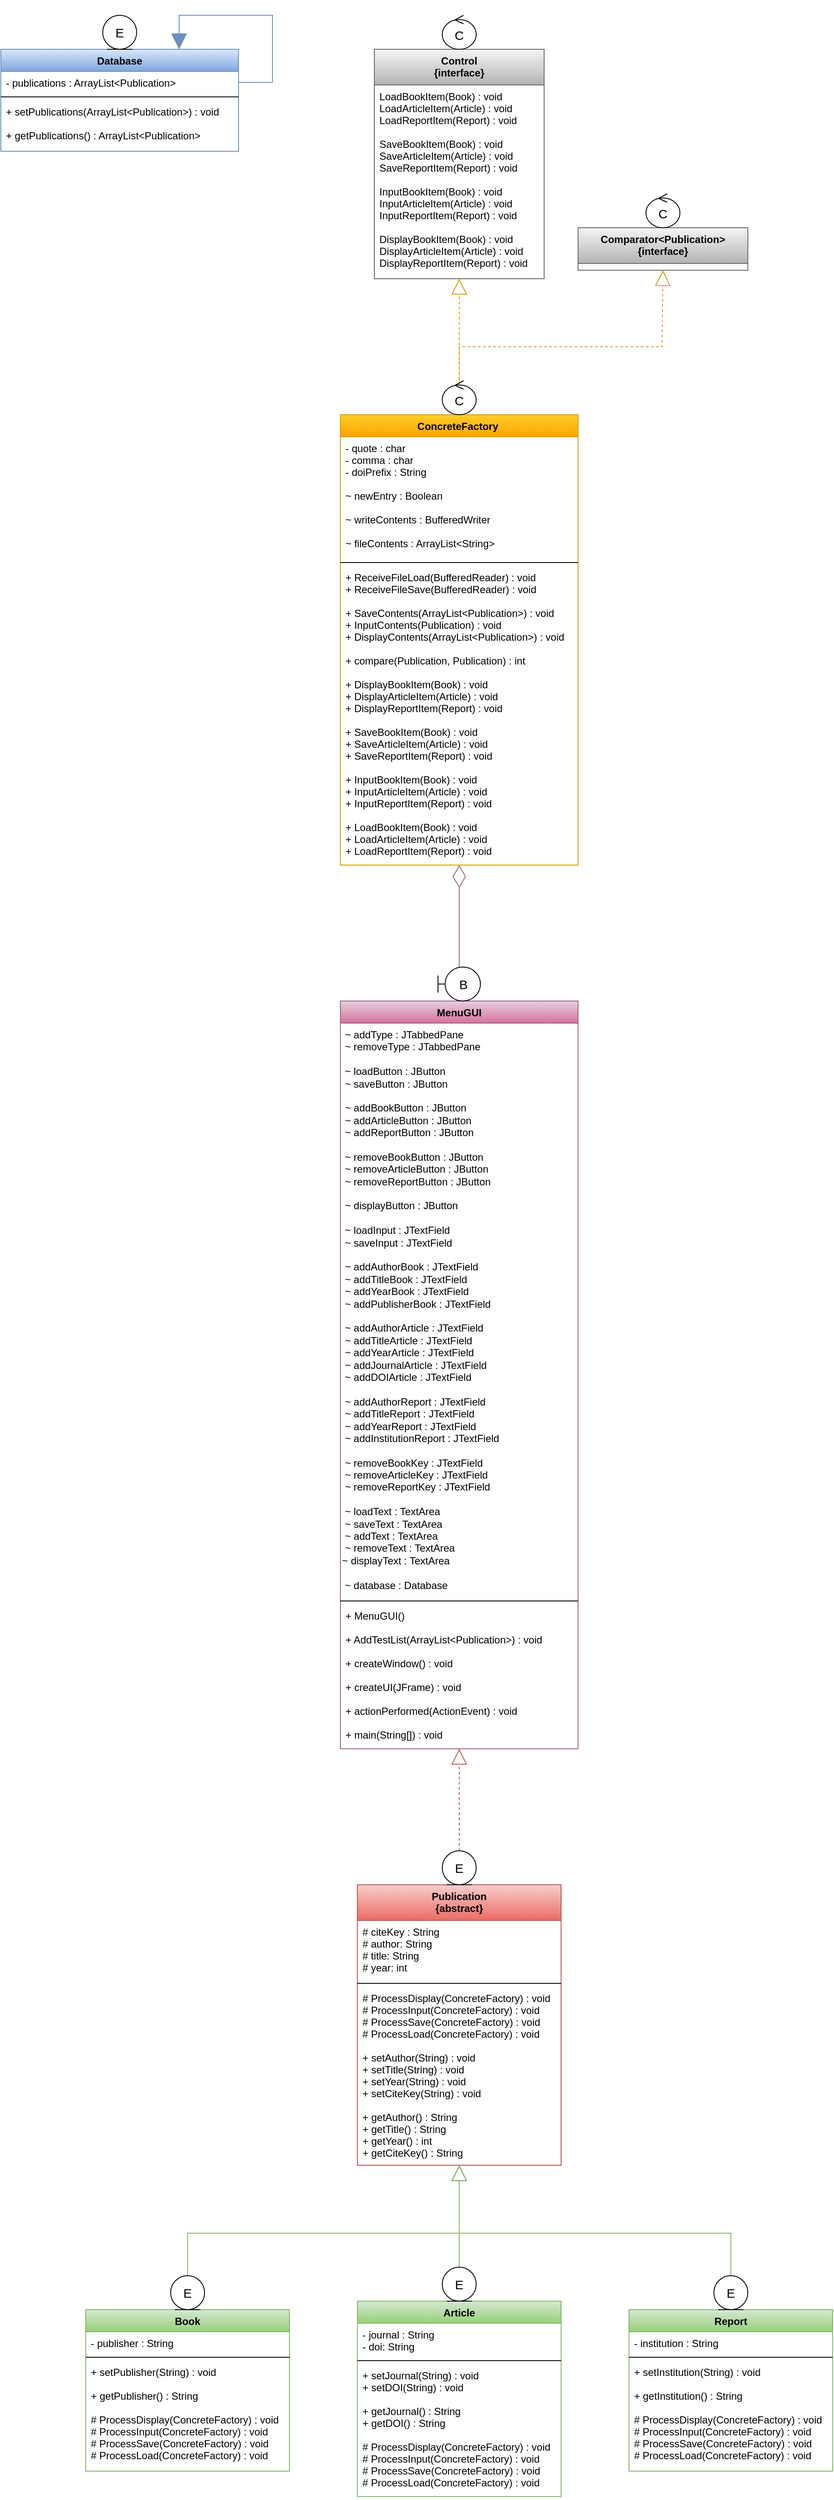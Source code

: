 <mxfile version="17.2.6" type="device" pages="2"><diagram id="HRM_Q7Zwziwo48q-BK_z" name="Page-1"><mxGraphModel dx="2523" dy="3134" grid="1" gridSize="10" guides="1" tooltips="1" connect="1" arrows="1" fold="1" page="1" pageScale="1" pageWidth="850" pageHeight="1100" math="0" shadow="0"><root><mxCell id="0"/><mxCell id="1" parent="0"/><mxCell id="4mTddxTnOBN_hwvGH6Mt-1" value="Book" style="swimlane;fontStyle=1;align=center;verticalAlign=top;childLayout=stackLayout;horizontal=1;startSize=26;horizontalStack=0;resizeParent=1;resizeParentMax=0;resizeLast=0;collapsible=1;marginBottom=0;fillColor=#d5e8d4;gradientColor=#97d077;strokeColor=#82b366;" parent="1" vertex="1"><mxGeometry x="-200" y="1160" width="240" height="190" as="geometry"/></mxCell><mxCell id="4mTddxTnOBN_hwvGH6Mt-2" value="- publisher : String" style="text;strokeColor=none;fillColor=none;align=left;verticalAlign=top;spacingLeft=4;spacingRight=4;overflow=hidden;rotatable=0;points=[[0,0.5],[1,0.5]];portConstraint=eastwest;" parent="4mTddxTnOBN_hwvGH6Mt-1" vertex="1"><mxGeometry y="26" width="240" height="26" as="geometry"/></mxCell><mxCell id="4mTddxTnOBN_hwvGH6Mt-3" value="" style="line;strokeWidth=1;fillColor=none;align=left;verticalAlign=middle;spacingTop=-1;spacingLeft=3;spacingRight=3;rotatable=0;labelPosition=right;points=[];portConstraint=eastwest;" parent="4mTddxTnOBN_hwvGH6Mt-1" vertex="1"><mxGeometry y="52" width="240" height="8" as="geometry"/></mxCell><mxCell id="4mTddxTnOBN_hwvGH6Mt-4" value="+ setPublisher(String) : void&#10;&#10;+ getPublisher() : String&#10;&#10;# ProcessDisplay(ConcreteFactory) : void&#10;# ProcessInput(ConcreteFactory) : void&#10;# ProcessSave(ConcreteFactory) : void&#10;# ProcessLoad(ConcreteFactory) : void" style="text;strokeColor=none;fillColor=none;align=left;verticalAlign=top;spacingLeft=4;spacingRight=4;overflow=hidden;rotatable=0;points=[[0,0.5],[1,0.5]];portConstraint=eastwest;" parent="4mTddxTnOBN_hwvGH6Mt-1" vertex="1"><mxGeometry y="60" width="240" height="130" as="geometry"/></mxCell><mxCell id="4mTddxTnOBN_hwvGH6Mt-5" value="Article" style="swimlane;fontStyle=1;align=center;verticalAlign=top;childLayout=stackLayout;horizontal=1;startSize=26;horizontalStack=0;resizeParent=1;resizeParentMax=0;resizeLast=0;collapsible=1;marginBottom=0;fillColor=#d5e8d4;gradientColor=#97d077;strokeColor=#82b366;" parent="1" vertex="1"><mxGeometry x="120" y="1150" width="240" height="230" as="geometry"/></mxCell><mxCell id="4mTddxTnOBN_hwvGH6Mt-6" value="- journal : String&#10;- doi: String" style="text;strokeColor=none;fillColor=none;align=left;verticalAlign=top;spacingLeft=4;spacingRight=4;overflow=hidden;rotatable=0;points=[[0,0.5],[1,0.5]];portConstraint=eastwest;" parent="4mTddxTnOBN_hwvGH6Mt-5" vertex="1"><mxGeometry y="26" width="240" height="40" as="geometry"/></mxCell><mxCell id="4mTddxTnOBN_hwvGH6Mt-7" value="" style="line;strokeWidth=1;fillColor=none;align=left;verticalAlign=middle;spacingTop=-1;spacingLeft=3;spacingRight=3;rotatable=0;labelPosition=right;points=[];portConstraint=eastwest;" parent="4mTddxTnOBN_hwvGH6Mt-5" vertex="1"><mxGeometry y="66" width="240" height="8" as="geometry"/></mxCell><mxCell id="4mTddxTnOBN_hwvGH6Mt-8" value="+ setJournal(String) : void&#10;+ setDOI(String) : void&#10;&#10;+ getJournal() : String&#10;+ getDOI() : String&#10;&#10;# ProcessDisplay(ConcreteFactory) : void&#10;# ProcessInput(ConcreteFactory) : void&#10;# ProcessSave(ConcreteFactory) : void&#10;# ProcessLoad(ConcreteFactory) : void" style="text;strokeColor=none;fillColor=none;align=left;verticalAlign=top;spacingLeft=4;spacingRight=4;overflow=hidden;rotatable=0;points=[[0,0.5],[1,0.5]];portConstraint=eastwest;" parent="4mTddxTnOBN_hwvGH6Mt-5" vertex="1"><mxGeometry y="74" width="240" height="156" as="geometry"/></mxCell><mxCell id="4mTddxTnOBN_hwvGH6Mt-9" value="Report" style="swimlane;fontStyle=1;align=center;verticalAlign=top;childLayout=stackLayout;horizontal=1;startSize=26;horizontalStack=0;resizeParent=1;resizeParentMax=0;resizeLast=0;collapsible=1;marginBottom=0;fillColor=#d5e8d4;gradientColor=#97d077;strokeColor=#82b366;" parent="1" vertex="1"><mxGeometry x="440" y="1160" width="240" height="190" as="geometry"/></mxCell><mxCell id="4mTddxTnOBN_hwvGH6Mt-10" value="- institution : String" style="text;strokeColor=none;fillColor=none;align=left;verticalAlign=top;spacingLeft=4;spacingRight=4;overflow=hidden;rotatable=0;points=[[0,0.5],[1,0.5]];portConstraint=eastwest;" parent="4mTddxTnOBN_hwvGH6Mt-9" vertex="1"><mxGeometry y="26" width="240" height="26" as="geometry"/></mxCell><mxCell id="4mTddxTnOBN_hwvGH6Mt-11" value="" style="line;strokeWidth=1;fillColor=none;align=left;verticalAlign=middle;spacingTop=-1;spacingLeft=3;spacingRight=3;rotatable=0;labelPosition=right;points=[];portConstraint=eastwest;" parent="4mTddxTnOBN_hwvGH6Mt-9" vertex="1"><mxGeometry y="52" width="240" height="8" as="geometry"/></mxCell><mxCell id="4mTddxTnOBN_hwvGH6Mt-12" value="+ setInstitution(String) : void&#10;&#10;+ getInstitution() : String&#10;&#10;# ProcessDisplay(ConcreteFactory) : void&#10;# ProcessInput(ConcreteFactory) : void&#10;# ProcessSave(ConcreteFactory) : void&#10;# ProcessLoad(ConcreteFactory) : void" style="text;strokeColor=none;fillColor=none;align=left;verticalAlign=top;spacingLeft=4;spacingRight=4;overflow=hidden;rotatable=0;points=[[0,0.5],[1,0.5]];portConstraint=eastwest;" parent="4mTddxTnOBN_hwvGH6Mt-9" vertex="1"><mxGeometry y="60" width="240" height="130" as="geometry"/></mxCell><mxCell id="3jndT66_7uBCzJX8wUBh-1" value="Publication&#10;{abstract}" style="swimlane;fontStyle=1;align=center;verticalAlign=top;childLayout=stackLayout;horizontal=1;startSize=42;horizontalStack=0;resizeParent=1;resizeParentMax=0;resizeLast=0;collapsible=1;marginBottom=0;fillColor=#f8cecc;gradientColor=#ea6b66;strokeColor=#b85450;" parent="1" vertex="1"><mxGeometry x="120" y="660" width="240" height="330" as="geometry"><mxRectangle x="440" y="480" width="100" height="30" as="alternateBounds"/></mxGeometry></mxCell><mxCell id="3jndT66_7uBCzJX8wUBh-2" value="# citeKey : String&#10;# author: String&#10;# title: String&#10;# year: int" style="text;strokeColor=none;fillColor=none;align=left;verticalAlign=top;spacingLeft=4;spacingRight=4;overflow=hidden;rotatable=0;points=[[0,0.5],[1,0.5]];portConstraint=eastwest;" parent="3jndT66_7uBCzJX8wUBh-1" vertex="1"><mxGeometry y="42" width="240" height="70" as="geometry"/></mxCell><mxCell id="3jndT66_7uBCzJX8wUBh-3" value="" style="line;strokeWidth=1;fillColor=none;align=left;verticalAlign=middle;spacingTop=-1;spacingLeft=3;spacingRight=3;rotatable=0;labelPosition=right;points=[];portConstraint=eastwest;" parent="3jndT66_7uBCzJX8wUBh-1" vertex="1"><mxGeometry y="112" width="240" height="8" as="geometry"/></mxCell><mxCell id="3jndT66_7uBCzJX8wUBh-4" value="# ProcessDisplay(ConcreteFactory) : void&#10;# ProcessInput(ConcreteFactory) : void&#10;# ProcessSave(ConcreteFactory) : void&#10;# ProcessLoad(ConcreteFactory) : void&#10;&#10;+ setAuthor(String) : void&#10;+ setTitle(String) : void&#10;+ setYear(String) : void&#10;+ setCiteKey(String) : void&#10;&#10;+ getAuthor() : String&#10;+ getTitle() : String&#10;+ getYear() : int&#10;+ getCiteKey() : String" style="text;strokeColor=none;fillColor=none;align=left;verticalAlign=top;spacingLeft=4;spacingRight=4;overflow=hidden;rotatable=0;points=[[0,0.5],[1,0.5]];portConstraint=eastwest;" parent="3jndT66_7uBCzJX8wUBh-1" vertex="1"><mxGeometry y="120" width="240" height="210" as="geometry"/></mxCell><mxCell id="3jndT66_7uBCzJX8wUBh-50" value="" style="endArrow=block;endSize=16;endFill=0;html=1;rounded=0;fillColor=#d5e8d4;gradientColor=#97d077;strokeColor=#82b366;exitX=0.5;exitY=0;exitDx=0;exitDy=0;" parent="1" source="ReuaiPUhWY4Z-EOOc4fv-7" target="3jndT66_7uBCzJX8wUBh-4" edge="1"><mxGeometry y="-90" width="160" relative="1" as="geometry"><mxPoint x="-80" y="1100" as="sourcePoint"/><mxPoint x="70" y="890" as="targetPoint"/><Array as="points"><mxPoint x="-80" y="1070"/><mxPoint x="240" y="1070"/></Array><mxPoint as="offset"/></mxGeometry></mxCell><mxCell id="3jndT66_7uBCzJX8wUBh-52" value="" style="endArrow=block;endSize=16;endFill=0;html=1;rounded=0;fillColor=#d5e8d4;gradientColor=#97d077;strokeColor=#82b366;" parent="1" edge="1"><mxGeometry y="-90" width="160" relative="1" as="geometry"><mxPoint x="560" y="1120" as="sourcePoint"/><mxPoint x="240" y="990" as="targetPoint"/><Array as="points"><mxPoint x="560" y="1070"/><mxPoint x="240" y="1070"/></Array><mxPoint as="offset"/></mxGeometry></mxCell><mxCell id="3jndT66_7uBCzJX8wUBh-53" value="" style="endArrow=block;endSize=16;endFill=0;html=1;rounded=0;fillColor=#d5e8d4;gradientColor=#97d077;strokeColor=#82b366;exitX=0.5;exitY=0;exitDx=0;exitDy=0;" parent="1" source="ReuaiPUhWY4Z-EOOc4fv-8" target="3jndT66_7uBCzJX8wUBh-4" edge="1"><mxGeometry x="-0.125" y="-100" width="160" relative="1" as="geometry"><mxPoint x="240" y="1100" as="sourcePoint"/><mxPoint x="70" y="890" as="targetPoint"/><mxPoint as="offset"/></mxGeometry></mxCell><mxCell id="ReuaiPUhWY4Z-EOOc4fv-6" value="E" style="ellipse;shape=umlEntity;whiteSpace=wrap;html=1;labelBackgroundColor=none;fontSize=15;" parent="1" vertex="1"><mxGeometry x="220" y="620" width="40" height="40" as="geometry"/></mxCell><mxCell id="ReuaiPUhWY4Z-EOOc4fv-7" value="E" style="ellipse;shape=umlEntity;whiteSpace=wrap;html=1;labelBackgroundColor=none;fontSize=15;" parent="1" vertex="1"><mxGeometry x="-100" y="1120" width="40" height="40" as="geometry"/></mxCell><mxCell id="ReuaiPUhWY4Z-EOOc4fv-8" value="E" style="ellipse;shape=umlEntity;whiteSpace=wrap;html=1;labelBackgroundColor=none;fontSize=15;" parent="1" vertex="1"><mxGeometry x="220" y="1110" width="40" height="40" as="geometry"/></mxCell><mxCell id="ReuaiPUhWY4Z-EOOc4fv-9" value="E" style="ellipse;shape=umlEntity;whiteSpace=wrap;html=1;labelBackgroundColor=none;fontSize=15;" parent="1" vertex="1"><mxGeometry x="540" y="1120" width="40" height="40" as="geometry"/></mxCell><mxCell id="uqozCI-SBTS00OYJDU2W-2" value="" style="group" vertex="1" connectable="0" parent="1"><mxGeometry x="100" y="-1540" width="480" height="1000" as="geometry"/></mxCell><mxCell id="3jndT66_7uBCzJX8wUBh-6" value="Control&#10;{interface}" style="swimlane;fontStyle=1;align=center;verticalAlign=top;childLayout=stackLayout;horizontal=1;startSize=42;horizontalStack=0;resizeParent=1;resizeParentMax=0;resizeLast=0;collapsible=1;marginBottom=0;fillColor=#f5f5f5;gradientColor=#b3b3b3;strokeColor=#666666;" parent="uqozCI-SBTS00OYJDU2W-2" vertex="1"><mxGeometry x="40" y="40" width="200" height="270" as="geometry"><mxRectangle x="440" y="480" width="100" height="30" as="alternateBounds"/></mxGeometry></mxCell><mxCell id="3jndT66_7uBCzJX8wUBh-9" value="LoadBookItem(Book) : void&#10;LoadArticleItem(Article) : void&#10;LoadReportItem(Report) : void&#10;&#10;SaveBookItem(Book) : void&#10;SaveArticleItem(Article) : void&#10;SaveReportItem(Report) : void&#10;&#10;InputBookItem(Book) : void&#10;InputArticleItem(Article) : void&#10;InputReportItem(Report) : void&#10;&#10;DisplayBookItem(Book) : void&#10;DisplayArticleItem(Article) : void&#10;DisplayReportItem(Report) : void " style="text;strokeColor=none;fillColor=none;align=left;verticalAlign=top;spacingLeft=4;spacingRight=4;overflow=hidden;rotatable=0;points=[[0,0.5],[1,0.5]];portConstraint=eastwest;" parent="3jndT66_7uBCzJX8wUBh-6" vertex="1"><mxGeometry y="42" width="200" height="228" as="geometry"/></mxCell><mxCell id="3jndT66_7uBCzJX8wUBh-10" value="ConcreteFactory " style="swimlane;fontStyle=1;align=center;verticalAlign=top;childLayout=stackLayout;horizontal=1;startSize=26;horizontalStack=0;resizeParent=1;resizeParentMax=0;resizeLast=0;collapsible=1;marginBottom=0;fillColor=#ffcd28;gradientColor=#ffa500;strokeColor=#d79b00;" parent="uqozCI-SBTS00OYJDU2W-2" vertex="1"><mxGeometry y="470" width="280" height="530" as="geometry"/></mxCell><mxCell id="3jndT66_7uBCzJX8wUBh-11" value="- quote : char&#10;- comma : char&#10;- doiPrefix : String&#10;&#10;~ newEntry : Boolean&#10;&#10;~ writeContents : BufferedWriter&#10;&#10;~ fileContents : ArrayList&lt;String&gt;" style="text;strokeColor=none;fillColor=none;align=left;verticalAlign=top;spacingLeft=4;spacingRight=4;overflow=hidden;rotatable=0;points=[[0,0.5],[1,0.5]];portConstraint=eastwest;" parent="3jndT66_7uBCzJX8wUBh-10" vertex="1"><mxGeometry y="26" width="280" height="144" as="geometry"/></mxCell><mxCell id="3jndT66_7uBCzJX8wUBh-12" value="" style="line;strokeWidth=1;fillColor=none;align=left;verticalAlign=middle;spacingTop=-1;spacingLeft=3;spacingRight=3;rotatable=0;labelPosition=right;points=[];portConstraint=eastwest;" parent="3jndT66_7uBCzJX8wUBh-10" vertex="1"><mxGeometry y="170" width="280" height="8" as="geometry"/></mxCell><mxCell id="3jndT66_7uBCzJX8wUBh-13" value="+ ReceiveFileLoad(BufferedReader) : void&#10;+ ReceiveFileSave(BufferedReader) : void&#10;&#10;+ SaveContents(ArrayList&lt;Publication&gt;) : void&#10;+ InputContents(Publication) : void&#10;+ DisplayContents(ArrayList&lt;Publication&gt;) : void&#10;&#10;+ compare(Publication, Publication) : int&#10;&#10;+ DisplayBookItem(Book) : void&#10;+ DisplayArticleItem(Article) : void&#10;+ DisplayReportItem(Report) : void&#10;&#10;+ SaveBookItem(Book) : void&#10;+ SaveArticleItem(Article) : void&#10;+ SaveReportItem(Report) : void&#10;&#10;+ InputBookItem(Book) : void&#10;+ InputArticleItem(Article) : void&#10;+ InputReportItem(Report) : void&#10;&#10;+ LoadBookItem(Book) : void&#10;+ LoadArticleItem(Article) : void&#10;+ LoadReportItem(Report) : void&#10;&#10;" style="text;strokeColor=none;fillColor=none;align=left;verticalAlign=top;spacingLeft=4;spacingRight=4;overflow=hidden;rotatable=0;points=[[0,0.5],[1,0.5]];portConstraint=eastwest;" parent="3jndT66_7uBCzJX8wUBh-10" vertex="1"><mxGeometry y="178" width="280" height="352" as="geometry"/></mxCell><mxCell id="3jndT66_7uBCzJX8wUBh-28" value="" style="endArrow=block;dashed=1;endFill=0;endSize=16;html=1;rounded=0;fillColor=#ffcd28;gradientColor=#ffa500;strokeColor=#d79b00;startSize=6;" parent="uqozCI-SBTS00OYJDU2W-2" source="VNB88ob832F-kEYoMX3R-1" target="3jndT66_7uBCzJX8wUBh-9" edge="1"><mxGeometry width="160" relative="1" as="geometry"><mxPoint x="140" y="420" as="sourcePoint"/><mxPoint x="140" y="670" as="targetPoint"/></mxGeometry></mxCell><mxCell id="ReuaiPUhWY4Z-EOOc4fv-4" value="C" style="ellipse;shape=umlControl;whiteSpace=wrap;html=1;labelBackgroundColor=none;fontSize=15;fillColor=default;" parent="uqozCI-SBTS00OYJDU2W-2" vertex="1"><mxGeometry x="120" width="40" height="40" as="geometry"/></mxCell><mxCell id="ICmXxBOu5U53yCJReVvA-1" value="Comparator&lt;Publication&gt;&#10;{interface}" style="swimlane;fontStyle=1;align=center;verticalAlign=top;childLayout=stackLayout;horizontal=1;startSize=42;horizontalStack=0;resizeParent=1;resizeParentMax=0;resizeLast=0;collapsible=1;marginBottom=0;fillColor=#f5f5f5;gradientColor=#b3b3b3;strokeColor=#666666;" parent="uqozCI-SBTS00OYJDU2W-2" vertex="1"><mxGeometry x="280" y="250" width="200" height="50" as="geometry"><mxRectangle x="440" y="480" width="100" height="30" as="alternateBounds"/></mxGeometry></mxCell><mxCell id="ICmXxBOu5U53yCJReVvA-5" value="" style="endArrow=block;dashed=1;endFill=0;endSize=16;html=1;rounded=0;fillColor=#ffcd28;gradientColor=#ffa500;strokeColor=#d79b00;startSize=6;exitX=0.5;exitY=0;exitDx=0;exitDy=0;entryX=0.5;entryY=1;entryDx=0;entryDy=0;" parent="uqozCI-SBTS00OYJDU2W-2" source="3jndT66_7uBCzJX8wUBh-10" target="ICmXxBOu5U53yCJReVvA-1" edge="1"><mxGeometry width="160" relative="1" as="geometry"><mxPoint x="379.41" y="210" as="sourcePoint"/><mxPoint x="379" y="340" as="targetPoint"/><Array as="points"><mxPoint x="140" y="390"/><mxPoint x="379" y="390"/></Array></mxGeometry></mxCell><mxCell id="ICmXxBOu5U53yCJReVvA-3" value="C" style="ellipse;shape=umlControl;whiteSpace=wrap;html=1;labelBackgroundColor=none;fontSize=15;fillColor=default;" parent="uqozCI-SBTS00OYJDU2W-2" vertex="1"><mxGeometry x="360" y="210" width="40" height="40" as="geometry"/></mxCell><mxCell id="VNB88ob832F-kEYoMX3R-1" value="C" style="ellipse;shape=umlControl;whiteSpace=wrap;html=1;labelBackgroundColor=none;fontSize=15;fillColor=default;" parent="uqozCI-SBTS00OYJDU2W-2" vertex="1"><mxGeometry x="120" y="430" width="40" height="40" as="geometry"/></mxCell><mxCell id="uqozCI-SBTS00OYJDU2W-4" value="" style="group" vertex="1" connectable="0" parent="1"><mxGeometry x="-300" y="-1540" width="280" height="160" as="geometry"/></mxCell><mxCell id="4mTddxTnOBN_hwvGH6Mt-13" value="Database" style="swimlane;fontStyle=1;align=center;verticalAlign=top;childLayout=stackLayout;horizontal=1;startSize=26;horizontalStack=0;resizeParent=1;resizeParentMax=0;resizeLast=0;collapsible=1;marginBottom=0;fillColor=#dae8fc;gradientColor=#7ea6e0;strokeColor=#6c8ebf;" parent="uqozCI-SBTS00OYJDU2W-4" vertex="1"><mxGeometry y="40" width="280" height="120" as="geometry"/></mxCell><mxCell id="4mTddxTnOBN_hwvGH6Mt-14" value="- publications : ArrayList&lt;Publication&gt;" style="text;strokeColor=none;fillColor=none;align=left;verticalAlign=top;spacingLeft=4;spacingRight=4;overflow=hidden;rotatable=0;points=[[0,0.5],[1,0.5]];portConstraint=eastwest;" parent="4mTddxTnOBN_hwvGH6Mt-13" vertex="1"><mxGeometry y="26" width="280" height="26" as="geometry"/></mxCell><mxCell id="4mTddxTnOBN_hwvGH6Mt-15" value="" style="line;strokeWidth=1;fillColor=none;align=left;verticalAlign=middle;spacingTop=-1;spacingLeft=3;spacingRight=3;rotatable=0;labelPosition=right;points=[];portConstraint=eastwest;" parent="4mTddxTnOBN_hwvGH6Mt-13" vertex="1"><mxGeometry y="52" width="280" height="8" as="geometry"/></mxCell><mxCell id="4mTddxTnOBN_hwvGH6Mt-16" value="+ setPublications(ArrayList&lt;Publication&gt;) : void&#10;&#10;+ getPublications() : ArrayList&lt;Publication&gt;&#10;" style="text;strokeColor=none;fillColor=none;align=left;verticalAlign=top;spacingLeft=4;spacingRight=4;overflow=hidden;rotatable=0;points=[[0,0.5],[1,0.5]];portConstraint=eastwest;" parent="4mTddxTnOBN_hwvGH6Mt-13" vertex="1"><mxGeometry y="60" width="280" height="60" as="geometry"/></mxCell><mxCell id="uhkvF7QldFftUdw6AcIg-8" value="" style="endArrow=block;html=1;rounded=0;startSize=6;endSize=16;entryX=0.75;entryY=0;entryDx=0;entryDy=0;exitX=1;exitY=0.5;exitDx=0;exitDy=0;endFill=1;fillColor=#dae8fc;gradientColor=#7ea6e0;strokeColor=#6c8ebf;" edge="1" parent="4mTddxTnOBN_hwvGH6Mt-13" source="4mTddxTnOBN_hwvGH6Mt-14" target="4mTddxTnOBN_hwvGH6Mt-13"><mxGeometry width="50" height="50" relative="1" as="geometry"><mxPoint x="330" y="80" as="sourcePoint"/><mxPoint x="440" y="70" as="targetPoint"/><Array as="points"><mxPoint x="320" y="39"/><mxPoint x="320" y="-40"/><mxPoint x="210" y="-40"/></Array></mxGeometry></mxCell><mxCell id="ReuaiPUhWY4Z-EOOc4fv-2" value="E" style="ellipse;shape=umlEntity;whiteSpace=wrap;html=1;labelBackgroundColor=none;fontSize=15;" parent="uqozCI-SBTS00OYJDU2W-4" vertex="1"><mxGeometry x="120" width="40" height="40" as="geometry"/></mxCell><mxCell id="gH9DtJzHFY7NIvMPp72_-1" value="" style="endArrow=diamondThin;html=1;rounded=0;endSize=24;endFill=0;fillColor=#e6d0de;strokeColor=#996185;gradientColor=#d5739d;" edge="1" parent="1" source="ReuaiPUhWY4Z-EOOc4fv-1" target="3jndT66_7uBCzJX8wUBh-13"><mxGeometry width="50" height="50" relative="1" as="geometry"><mxPoint x="240" y="-460" as="sourcePoint"/><mxPoint x="350" y="-420" as="targetPoint"/></mxGeometry></mxCell><mxCell id="3jndT66_7uBCzJX8wUBh-18" value="MenuGUI" style="swimlane;fontStyle=1;align=center;verticalAlign=top;childLayout=stackLayout;horizontal=1;startSize=26;horizontalStack=0;resizeParent=1;resizeParentMax=0;resizeLast=0;collapsible=1;marginBottom=0;fillColor=#e6d0de;gradientColor=#d5739d;strokeColor=#996185;" parent="1" vertex="1"><mxGeometry x="100" y="-380" width="280" height="880" as="geometry"/></mxCell><mxCell id="3jndT66_7uBCzJX8wUBh-22" value="&amp;nbsp;~ addType : JTabbedPane&amp;nbsp;&lt;br&gt;&amp;nbsp;~ removeType : JTabbedPane&lt;br&gt;&lt;br&gt;&amp;nbsp;~ loadButton : JButton&lt;br&gt;&amp;nbsp;~ saveButton : JButton&lt;br&gt;&lt;br&gt;&amp;nbsp;~ addBookButton : JButton&lt;br&gt;&amp;nbsp;~ addArticleButton : JButton&lt;br&gt;&amp;nbsp;~ addReportButton : JButton&lt;br&gt;&lt;br&gt;&amp;nbsp;~ removeBookButton : JButton&lt;br&gt;&amp;nbsp;~ removeArticleButton : JButton&lt;br&gt;&amp;nbsp;~ removeReportButton : JButton&lt;br&gt;&lt;br&gt;&amp;nbsp;~ displayButton : JButton&lt;br&gt;&lt;br&gt;&amp;nbsp;~ loadInput : JTextField&lt;br&gt;&amp;nbsp;~ saveInput&amp;nbsp;: JTextField&lt;br&gt;&lt;br&gt;&amp;nbsp;~ addAuthorBook&amp;nbsp;: JTextField&lt;br&gt;&amp;nbsp;~&amp;nbsp;addTitleBook&amp;nbsp;: JTextField&lt;br&gt;&amp;nbsp;~&amp;nbsp;addYearBook&amp;nbsp;: JTextField&lt;br&gt;&amp;nbsp;~&amp;nbsp;addPublisherBook&amp;nbsp;: JTextField&lt;br&gt;&lt;br&gt;&amp;nbsp;~&amp;nbsp;addAuthorArticle&amp;nbsp;: JTextField&lt;br&gt;&amp;nbsp;~&amp;nbsp;addTitleArticle&amp;nbsp;: JTextField&lt;br&gt;&amp;nbsp;~&amp;nbsp;addYearArticle&amp;nbsp;: JTextField&lt;br&gt;&amp;nbsp;~&amp;nbsp;addJournalArticle&amp;nbsp;: JTextField&lt;br&gt;&amp;nbsp;~&amp;nbsp;addDOIArticle&amp;nbsp;: JTextField&lt;br&gt;&lt;br&gt;&amp;nbsp;~&amp;nbsp;addAuthorReport&amp;nbsp;: JTextField&lt;br&gt;&amp;nbsp;~&amp;nbsp;addTitleReport&amp;nbsp;: JTextField&lt;br&gt;&amp;nbsp;~&amp;nbsp;addYearReport&amp;nbsp;: JTextField&lt;br&gt;&amp;nbsp;~&amp;nbsp;addInstitutionReport&amp;nbsp;: JTextField&lt;br&gt;&lt;br&gt;&amp;nbsp;~&amp;nbsp;removeBookKey&amp;nbsp;: JTextField&lt;br&gt;&amp;nbsp;~&amp;nbsp;removeArticleKey&amp;nbsp;: JTextField&lt;br&gt;&amp;nbsp;~&amp;nbsp;removeReportKey&amp;nbsp;: JTextField&lt;br&gt;&lt;br&gt;&amp;nbsp;~ loadText : TextArea&lt;br&gt;&amp;nbsp;~ saveText : TextArea&lt;br&gt;&amp;nbsp;~ addText&amp;nbsp;: TextArea&lt;br&gt;&amp;nbsp;~ removeText&amp;nbsp;: TextArea&lt;br&gt;~ displayText&amp;nbsp;: TextArea&lt;br&gt;&lt;br&gt;&amp;nbsp;~ database : Database" style="text;whiteSpace=wrap;html=1;" parent="3jndT66_7uBCzJX8wUBh-18" vertex="1"><mxGeometry y="26" width="280" height="676" as="geometry"/></mxCell><mxCell id="3jndT66_7uBCzJX8wUBh-20" value="" style="line;strokeWidth=1;fillColor=none;align=left;verticalAlign=middle;spacingTop=-1;spacingLeft=3;spacingRight=3;rotatable=0;labelPosition=right;points=[];portConstraint=eastwest;" parent="3jndT66_7uBCzJX8wUBh-18" vertex="1"><mxGeometry y="702" width="280" height="8" as="geometry"/></mxCell><mxCell id="3jndT66_7uBCzJX8wUBh-17" value="+ MenuGUI()&#10;&#10;+ AddTestList(ArrayList&lt;Publication&gt;) : void&#10;&#10;+ createWindow() : void&#10;&#10;+ createUI(JFrame) : void&#10;&#10;+ actionPerformed(ActionEvent) : void&#10;&#10;+ main(String[]) : void" style="text;strokeColor=none;fillColor=none;align=left;verticalAlign=top;spacingLeft=4;spacingRight=4;overflow=hidden;rotatable=0;points=[[0,0.5],[1,0.5]];portConstraint=eastwest;" parent="3jndT66_7uBCzJX8wUBh-18" vertex="1"><mxGeometry y="710" width="280" height="170" as="geometry"/></mxCell><mxCell id="ReuaiPUhWY4Z-EOOc4fv-1" value="B" style="shape=umlBoundary;whiteSpace=wrap;html=1;labelBackgroundColor=none;fontSize=15;fillColor=none;" parent="1" vertex="1"><mxGeometry x="215" y="-420" width="50" height="40" as="geometry"/></mxCell><mxCell id="gH9DtJzHFY7NIvMPp72_-4" value="" style="endArrow=block;html=1;rounded=0;endSize=16;exitX=0.5;exitY=0;exitDx=0;exitDy=0;endFill=0;fillColor=#f8cecc;gradientColor=#ea6b66;strokeColor=#b85450;dashed=1;" edge="1" parent="1" source="ReuaiPUhWY4Z-EOOc4fv-6" target="3jndT66_7uBCzJX8wUBh-17"><mxGeometry width="50" height="50" relative="1" as="geometry"><mxPoint x="160" y="370" as="sourcePoint"/><mxPoint x="210" y="320" as="targetPoint"/></mxGeometry></mxCell></root></mxGraphModel></diagram><diagram id="ZxzkdtGkII5FyX2mtsca" name="Page-2"><mxGraphModel dx="1422" dy="1894" grid="1" gridSize="10" guides="1" tooltips="1" connect="1" arrows="1" fold="1" page="1" pageScale="1" pageWidth="850" pageHeight="1100" math="0" shadow="0"><root><mxCell id="Du011ryT3RNsv2bAEdYI-0"/><mxCell id="Du011ryT3RNsv2bAEdYI-1" parent="Du011ryT3RNsv2bAEdYI-0"/><mxCell id="CwGvyQWQYFYBIO_ul_Ob-43" value="" style="endArrow=none;dashed=1;html=1;rounded=0;fontSize=15;strokeColor=#000000;strokeWidth=1;startArrow=none;" parent="Du011ryT3RNsv2bAEdYI-1" source="qxExDyLRk1kVLnQEtIoD-3" edge="1"><mxGeometry width="50" height="50" relative="1" as="geometry"><mxPoint x="1099.29" y="1340" as="sourcePoint"/><mxPoint x="1099.29" y="-260" as="targetPoint"/></mxGeometry></mxCell><mxCell id="CwGvyQWQYFYBIO_ul_Ob-46" value="" style="endArrow=none;dashed=1;html=1;rounded=0;fontSize=15;strokeColor=#000000;strokeWidth=1;startArrow=none;" parent="Du011ryT3RNsv2bAEdYI-1" source="qxExDyLRk1kVLnQEtIoD-10" target="etF1In4hvsGGjK--1IpA-16" edge="1"><mxGeometry width="50" height="50" relative="1" as="geometry"><mxPoint x="819.29" y="1290" as="sourcePoint"/><mxPoint x="819.29" y="-310" as="targetPoint"/></mxGeometry></mxCell><mxCell id="CwGvyQWQYFYBIO_ul_Ob-42" value="" style="endArrow=none;dashed=1;html=1;rounded=0;fontSize=15;strokeColor=#000000;strokeWidth=1;startArrow=none;" parent="Du011ryT3RNsv2bAEdYI-1" source="qxExDyLRk1kVLnQEtIoD-9" edge="1"><mxGeometry width="50" height="50" relative="1" as="geometry"><mxPoint x="819.29" y="1290" as="sourcePoint"/><mxPoint x="819.29" y="-310" as="targetPoint"/></mxGeometry></mxCell><mxCell id="CwGvyQWQYFYBIO_ul_Ob-44" value="" style="endArrow=none;dashed=1;html=1;rounded=0;fontSize=15;strokeColor=#000000;strokeWidth=1;startArrow=none;" parent="Du011ryT3RNsv2bAEdYI-1" source="qxExDyLRk1kVLnQEtIoD-5" target="qxExDyLRk1kVLnQEtIoD-21" edge="1"><mxGeometry width="50" height="50" relative="1" as="geometry"><mxPoint x="539.29" y="1210" as="sourcePoint"/><mxPoint x="539.29" y="-390" as="targetPoint"/></mxGeometry></mxCell><mxCell id="CwGvyQWQYFYBIO_ul_Ob-41" value="" style="endArrow=none;dashed=1;html=1;rounded=0;fontSize=15;strokeColor=#000000;strokeWidth=1;startArrow=none;" parent="Du011ryT3RNsv2bAEdYI-1" source="qxExDyLRk1kVLnQEtIoD-21" edge="1"><mxGeometry width="50" height="50" relative="1" as="geometry"><mxPoint x="539.29" y="1210" as="sourcePoint"/><mxPoint x="539.29" y="-390" as="targetPoint"/></mxGeometry></mxCell><mxCell id="CwGvyQWQYFYBIO_ul_Ob-39" value="" style="endArrow=none;dashed=1;html=1;rounded=0;fontSize=15;strokeColor=#000000;strokeWidth=1;startArrow=none;" parent="Du011ryT3RNsv2bAEdYI-1" source="qxExDyLRk1kVLnQEtIoD-8" edge="1"><mxGeometry width="50" height="50" relative="1" as="geometry"><mxPoint x="260" y="1210" as="sourcePoint"/><mxPoint x="260" y="-520" as="targetPoint"/></mxGeometry></mxCell><mxCell id="CwGvyQWQYFYBIO_ul_Ob-28" value="Catch" style="shape=umlFrame;whiteSpace=wrap;html=1;labelBackgroundColor=none;fontSize=15;fillColor=none;" parent="Du011ryT3RNsv2bAEdYI-1" vertex="1"><mxGeometry x="160" y="480" width="600" height="80" as="geometry"/></mxCell><mxCell id="CwGvyQWQYFYBIO_ul_Ob-26" value="Try" style="shape=umlFrame;whiteSpace=wrap;html=1;labelBackgroundColor=none;fontSize=15;fillColor=none;" parent="Du011ryT3RNsv2bAEdYI-1" vertex="1"><mxGeometry x="160" y="280" width="600" height="200" as="geometry"/></mxCell><mxCell id="5HLkjt3GjIfcmwXDOakP-0" value="" style="rounded=0;whiteSpace=wrap;html=1;fillColor=#e1d5e7;strokeColor=#9673a6;" parent="Du011ryT3RNsv2bAEdYI-1" vertex="1"><mxGeometry x="240" y="-440" width="40" height="1480" as="geometry"/></mxCell><mxCell id="08HuGrSbUeKKqRofqF4u-3" value="" style="group;fillColor=default;" parent="Du011ryT3RNsv2bAEdYI-1" vertex="1" connectable="0"><mxGeometry x="500" y="720" width="80" height="80" as="geometry"/></mxCell><mxCell id="etF1In4hvsGGjK--1IpA-9" value="&lt;span style=&quot;font-family: &amp;#34;helvetica&amp;#34; ; font-size: 15px ; font-style: normal ; font-weight: 400 ; letter-spacing: normal ; text-align: center ; text-indent: 0px ; text-transform: none ; word-spacing: 0px ; background-color: rgb(248 , 249 , 250) ; display: inline ; float: none&quot;&gt;: Database&lt;/span&gt;" style="text;whiteSpace=wrap;html=1;" parent="08HuGrSbUeKKqRofqF4u-3" vertex="1"><mxGeometry y="50" width="80" height="30" as="geometry"/></mxCell><mxCell id="etF1In4hvsGGjK--1IpA-15" value="" style="ellipse;shape=umlEntity;whiteSpace=wrap;html=1;labelBackgroundColor=none;fontSize=15;fillColor=none;strokeColor=#6C8EBF;" parent="08HuGrSbUeKKqRofqF4u-3" vertex="1"><mxGeometry x="20" width="40" height="40" as="geometry"/></mxCell><mxCell id="08HuGrSbUeKKqRofqF4u-4" value="" style="group;fillColor=default;" parent="Du011ryT3RNsv2bAEdYI-1" vertex="1" connectable="0"><mxGeometry x="790" y="80" width="60" height="80" as="geometry"/></mxCell><mxCell id="etF1In4hvsGGjK--1IpA-11" value="&lt;span style=&quot;font-family: &amp;#34;helvetica&amp;#34; ; font-size: 15px ; font-style: normal ; font-weight: 400 ; letter-spacing: normal ; text-align: center ; text-indent: 0px ; text-transform: none ; word-spacing: 0px ; background-color: rgb(248 , 249 , 250) ; display: inline ; float: none&quot;&gt;: Control&lt;/span&gt;" style="text;whiteSpace=wrap;html=1;" parent="08HuGrSbUeKKqRofqF4u-4" vertex="1"><mxGeometry y="50" width="60" height="30" as="geometry"/></mxCell><mxCell id="etF1In4hvsGGjK--1IpA-16" value="" style="ellipse;shape=umlControl;whiteSpace=wrap;html=1;labelBackgroundColor=none;fontSize=15;fillColor=none;strokeColor=#666666;fontColor=#333333;" parent="08HuGrSbUeKKqRofqF4u-4" vertex="1"><mxGeometry x="10" width="40" height="40" as="geometry"/></mxCell><mxCell id="lahH6YoczwlRXVK1PyEB-7" value="" style="rounded=0;whiteSpace=wrap;html=1;fillColor=#ffe6cc;strokeColor=#d79b00;" parent="Du011ryT3RNsv2bAEdYI-1" vertex="1"><mxGeometry x="520" y="-320" width="40" height="200" as="geometry"/></mxCell><mxCell id="lahH6YoczwlRXVK1PyEB-10" value="" style="group;fillColor=default;" parent="Du011ryT3RNsv2bAEdYI-1" vertex="1" connectable="0"><mxGeometry x="220" y="-560" width="80" height="80" as="geometry"/></mxCell><mxCell id="etF1In4hvsGGjK--1IpA-10" value="&lt;span style=&quot;font-family: &amp;#34;helvetica&amp;#34; ; font-size: 15px ; font-style: normal ; font-weight: 400 ; letter-spacing: normal ; text-align: center ; text-indent: 0px ; text-transform: none ; word-spacing: 0px ; background-color: rgb(248 , 249 , 250) ; display: inline ; float: none&quot;&gt;: MenuGUI&lt;/span&gt;" style="text;whiteSpace=wrap;html=1;" parent="lahH6YoczwlRXVK1PyEB-10" vertex="1"><mxGeometry y="50" width="80" height="30" as="geometry"/></mxCell><mxCell id="etF1In4hvsGGjK--1IpA-17" value="" style="shape=umlBoundary;whiteSpace=wrap;html=1;labelBackgroundColor=none;fontSize=15;fillColor=none;strokeColor=#9673A6;" parent="lahH6YoczwlRXVK1PyEB-10" vertex="1"><mxGeometry x="10" width="50" height="40" as="geometry"/></mxCell><mxCell id="lahH6YoczwlRXVK1PyEB-12" value="" style="group;fillColor=default;" parent="Du011ryT3RNsv2bAEdYI-1" vertex="1" connectable="0"><mxGeometry x="777.5" y="-320" width="85" height="80" as="geometry"/></mxCell><mxCell id="lahH6YoczwlRXVK1PyEB-2" value="" style="ellipse;shape=umlEntity;whiteSpace=wrap;html=1;labelBackgroundColor=none;fontSize=15;fillColor=default;strokeColor=#b85450;" parent="lahH6YoczwlRXVK1PyEB-12" vertex="1"><mxGeometry x="22.5" width="40" height="40" as="geometry"/></mxCell><mxCell id="etF1In4hvsGGjK--1IpA-8" value="&lt;span style=&quot;font-family: &amp;#34;helvetica&amp;#34; ; font-size: 15px ; font-style: normal ; font-weight: 400 ; letter-spacing: normal ; text-align: center ; text-indent: 0px ; text-transform: none ; word-spacing: 0px ; background-color: rgb(248 , 249 , 250) ; display: inline ; float: none&quot;&gt;: Publication&lt;/span&gt;" style="text;whiteSpace=wrap;html=1;fillColor=none;strokeColor=none;" parent="lahH6YoczwlRXVK1PyEB-12" vertex="1"><mxGeometry y="50" width="85" height="30" as="geometry"/></mxCell><mxCell id="lahH6YoczwlRXVK1PyEB-13" value="" style="group;fillColor=default;" parent="Du011ryT3RNsv2bAEdYI-1" vertex="1" connectable="0"><mxGeometry x="1075" y="-280" width="50" height="80" as="geometry"/></mxCell><mxCell id="etF1In4hvsGGjK--1IpA-12" value="&lt;span style=&quot;font-family: &amp;#34;helvetica&amp;#34; ; font-size: 15px ; font-style: normal ; font-weight: 400 ; letter-spacing: normal ; text-align: center ; text-indent: 0px ; text-transform: none ; word-spacing: 0px ; background-color: rgb(248 , 249 , 250) ; display: inline ; float: none&quot;&gt;: Book&lt;/span&gt;" style="text;whiteSpace=wrap;html=1;" parent="lahH6YoczwlRXVK1PyEB-13" vertex="1"><mxGeometry y="50" width="50" height="30" as="geometry"/></mxCell><mxCell id="etF1In4hvsGGjK--1IpA-18" value="" style="ellipse;shape=umlEntity;whiteSpace=wrap;html=1;labelBackgroundColor=none;fontSize=15;fillColor=default;strokeColor=#82B366;" parent="lahH6YoczwlRXVK1PyEB-13" vertex="1"><mxGeometry x="5" width="40" height="40" as="geometry"/></mxCell><mxCell id="vt5jrYUhu2XI2_6kgDZf-0" value="" style="rounded=0;whiteSpace=wrap;html=1;fillColor=#f8cecc;strokeColor=#b85450;" parent="Du011ryT3RNsv2bAEdYI-1" vertex="1"><mxGeometry x="800" y="-200" width="40" height="120" as="geometry"/></mxCell><mxCell id="vt5jrYUhu2XI2_6kgDZf-3" value="" style="rounded=0;whiteSpace=wrap;html=1;fillColor=#d5e8d4;strokeColor=#82b366;" parent="Du011ryT3RNsv2bAEdYI-1" vertex="1"><mxGeometry x="1080" y="-160" width="40" height="240" as="geometry"/></mxCell><mxCell id="vt5jrYUhu2XI2_6kgDZf-13" value="" style="rounded=0;whiteSpace=wrap;html=1;fillColor=#dae8fc;strokeColor=#6c8ebf;" parent="Du011ryT3RNsv2bAEdYI-1" vertex="1"><mxGeometry x="520" y="840" width="40" height="160" as="geometry"/></mxCell><mxCell id="qxExDyLRk1kVLnQEtIoD-0" value="&lt;span style=&quot;font-family: &amp;#34;helvetica&amp;#34;&quot;&gt;InputContents(newBook)&lt;/span&gt;" style="html=1;verticalAlign=bottom;endArrow=block;rounded=0;fontSize=15;strokeColor=#9673a6;exitX=1.011;exitY=0.045;exitDx=0;exitDy=0;exitPerimeter=0;fillColor=#e1d5e7;" parent="Du011ryT3RNsv2bAEdYI-1" edge="1"><mxGeometry width="80" relative="1" as="geometry"><mxPoint x="280" y="-280.53" as="sourcePoint"/><mxPoint x="519.56" y="-280.53" as="targetPoint"/></mxGeometry></mxCell><mxCell id="qxExDyLRk1kVLnQEtIoD-1" value="&lt;span style=&quot;text-align: left ; background-color: rgb(248 , 249 , 250)&quot;&gt;ProcessInput(this)&lt;/span&gt;" style="html=1;verticalAlign=bottom;endArrow=block;rounded=0;fontSize=15;strokeColor=#d79b00;exitX=1.011;exitY=0.045;exitDx=0;exitDy=0;exitPerimeter=0;fillColor=#ffe6cc;" parent="Du011ryT3RNsv2bAEdYI-1" edge="1"><mxGeometry width="80" relative="1" as="geometry"><mxPoint x="560" y="-160.0" as="sourcePoint"/><mxPoint x="799.56" y="-160.0" as="targetPoint"/></mxGeometry></mxCell><mxCell id="qxExDyLRk1kVLnQEtIoD-6" value="" style="rounded=0;whiteSpace=wrap;html=1;fillColor=#f5f5f5;strokeColor=#666666;fontColor=#333333;" parent="Du011ryT3RNsv2bAEdYI-1" vertex="1"><mxGeometry x="800" y="200" width="40" height="80" as="geometry"/></mxCell><mxCell id="qxExDyLRk1kVLnQEtIoD-12" value="InputBookItem(inputBook)" style="html=1;verticalAlign=bottom;endArrow=block;rounded=0;fontSize=15;strokeColor=#d79b00;exitX=1.011;exitY=0.045;exitDx=0;exitDy=0;exitPerimeter=0;fillColor=#ffe6cc;" parent="Du011ryT3RNsv2bAEdYI-1" edge="1"><mxGeometry x="0.125" y="60" width="80" relative="1" as="geometry"><mxPoint x="560.0" y="320.0" as="sourcePoint"/><mxPoint x="560" y="400" as="targetPoint"/><Array as="points"><mxPoint x="600" y="320"/><mxPoint x="600" y="400"/></Array><mxPoint y="1" as="offset"/></mxGeometry></mxCell><mxCell id="qxExDyLRk1kVLnQEtIoD-20" value="add(newBook)" style="html=1;verticalAlign=bottom;endArrow=block;rounded=0;fontSize=15;strokeColor=#6c8ebf;exitX=1.011;exitY=0.045;exitDx=0;exitDy=0;exitPerimeter=0;fillColor=#dae8fc;" parent="Du011ryT3RNsv2bAEdYI-1" edge="1"><mxGeometry x="0.125" y="20" width="80" relative="1" as="geometry"><mxPoint x="560.0" y="880" as="sourcePoint"/><mxPoint x="560" y="960" as="targetPoint"/><Array as="points"><mxPoint x="600" y="880"/><mxPoint x="600" y="960"/></Array><mxPoint as="offset"/></mxGeometry></mxCell><mxCell id="CwGvyQWQYFYBIO_ul_Ob-1" value="actionPerformed(e)" style="html=1;verticalAlign=bottom;endArrow=block;rounded=0;fontSize=15;strokeColor=#9673a6;fillColor=#e1d5e7;align=center;" parent="Du011ryT3RNsv2bAEdYI-1" edge="1"><mxGeometry x="0.125" y="40" width="80" relative="1" as="geometry"><mxPoint x="280" y="-400" as="sourcePoint"/><mxPoint x="280" y="-320" as="targetPoint"/><Array as="points"><mxPoint x="320" y="-400"/><mxPoint x="320" y="-320"/></Array><mxPoint y="-1" as="offset"/></mxGeometry></mxCell><mxCell id="CwGvyQWQYFYBIO_ul_Ob-2" value="InputContents(publication)" style="html=1;verticalAlign=bottom;endArrow=block;rounded=0;fontSize=15;strokeColor=#d79b00;exitX=1.011;exitY=0.045;exitDx=0;exitDy=0;exitPerimeter=0;fillColor=#ffe6cc;" parent="Du011ryT3RNsv2bAEdYI-1" edge="1"><mxGeometry x="0.123" y="60" width="80" relative="1" as="geometry"><mxPoint x="560.44" y="-280.0" as="sourcePoint"/><mxPoint x="560" y="-200" as="targetPoint"/><Array as="points"><mxPoint x="600" y="-280"/><mxPoint x="600" y="-200"/></Array><mxPoint as="offset"/></mxGeometry></mxCell><mxCell id="CwGvyQWQYFYBIO_ul_Ob-6" value="&lt;span style=&quot;text-align: left ; background-color: rgb(248 , 249 , 250)&quot;&gt;InputBookItem(this)&lt;/span&gt;" style="html=1;verticalAlign=bottom;endArrow=block;rounded=0;fontSize=15;strokeColor=#82b366;exitX=1.011;exitY=0.045;exitDx=0;exitDy=0;exitPerimeter=0;fillColor=#d5e8d4;" parent="Du011ryT3RNsv2bAEdYI-1" edge="1"><mxGeometry width="80" relative="1" as="geometry"><mxPoint x="1080" y="40.47" as="sourcePoint"/><mxPoint x="560" y="40" as="targetPoint"/></mxGeometry></mxCell><mxCell id="CwGvyQWQYFYBIO_ul_Ob-8" value="" style="group;fillColor=default;" parent="Du011ryT3RNsv2bAEdYI-1" vertex="1" connectable="0"><mxGeometry x="475" y="-440" width="130" height="80" as="geometry"/></mxCell><mxCell id="08HuGrSbUeKKqRofqF4u-0" value="&lt;span style=&quot;font-family: &amp;#34;helvetica&amp;#34; ; font-size: 15px ; font-style: normal ; font-weight: 400 ; letter-spacing: normal ; text-align: center ; text-indent: 0px ; text-transform: none ; word-spacing: 0px ; background-color: rgb(248 , 249 , 250) ; display: inline ; float: none&quot;&gt;&lt;font color=&quot;#000000&quot;&gt;: ConcreteFactory&lt;/font&gt;&lt;/span&gt;" style="text;whiteSpace=wrap;html=1;fontColor=#82B366;" parent="CwGvyQWQYFYBIO_ul_Ob-8" vertex="1"><mxGeometry y="50" width="130" height="30" as="geometry"/></mxCell><mxCell id="08HuGrSbUeKKqRofqF4u-1" value="" style="ellipse;shape=umlControl;whiteSpace=wrap;html=1;labelBackgroundColor=none;fontSize=15;fillColor=none;strokeColor=#D79B00;" parent="CwGvyQWQYFYBIO_ul_Ob-8" vertex="1"><mxGeometry x="45" width="40" height="40" as="geometry"/></mxCell><mxCell id="CwGvyQWQYFYBIO_ul_Ob-15" value="getPublications()" style="html=1;verticalAlign=bottom;endArrow=block;rounded=0;fontSize=15;strokeColor=#9673a6;exitX=1.011;exitY=0.045;exitDx=0;exitDy=0;exitPerimeter=0;fillColor=#e1d5e7;" parent="Du011ryT3RNsv2bAEdYI-1" edge="1"><mxGeometry width="80" relative="1" as="geometry"><mxPoint x="280.44" y="880" as="sourcePoint"/><mxPoint x="520" y="880" as="targetPoint"/></mxGeometry></mxCell><mxCell id="CwGvyQWQYFYBIO_ul_Ob-18" value="return inputBook" style="html=1;verticalAlign=bottom;endArrow=open;dashed=1;endSize=8;rounded=0;fontSize=15;fontColor=#000000;fillColor=#ffe6cc;strokeColor=#d79b00;" parent="Du011ryT3RNsv2bAEdYI-1" edge="1"><mxGeometry relative="1" as="geometry"><mxPoint x="520" y="440" as="sourcePoint"/><mxPoint x="280" y="440" as="targetPoint"/></mxGeometry></mxCell><mxCell id="CwGvyQWQYFYBIO_ul_Ob-20" value="InputBookItem(book)" style="html=1;verticalAlign=bottom;endArrow=block;rounded=0;fontSize=15;strokeColor=#d79b00;exitX=1.011;exitY=0.045;exitDx=0;exitDy=0;exitPerimeter=0;fillColor=#ffe6cc;" parent="Du011ryT3RNsv2bAEdYI-1" edge="1"><mxGeometry width="80" relative="1" as="geometry"><mxPoint x="800" y="240" as="sourcePoint"/><mxPoint x="560.44" y="240" as="targetPoint"/></mxGeometry></mxCell><mxCell id="CwGvyQWQYFYBIO_ul_Ob-21" value="ProcessInput(processInput)" style="html=1;verticalAlign=bottom;endArrow=block;rounded=0;fontSize=15;strokeColor=#b85450;exitX=1.011;exitY=0.045;exitDx=0;exitDy=0;exitPerimeter=0;fillColor=#f8cecc;" parent="Du011ryT3RNsv2bAEdYI-1" edge="1"><mxGeometry width="80" relative="1" as="geometry"><mxPoint x="840.44" y="-120" as="sourcePoint"/><mxPoint x="1080" y="-120" as="targetPoint"/></mxGeometry></mxCell><mxCell id="CwGvyQWQYFYBIO_ul_Ob-25" value="getText()" style="html=1;verticalAlign=bottom;endArrow=block;rounded=0;fontSize=15;strokeColor=#d79b00;exitX=1.011;exitY=0.045;exitDx=0;exitDy=0;exitPerimeter=0;fillColor=#ffe6cc;" parent="Du011ryT3RNsv2bAEdYI-1" edge="1"><mxGeometry width="80" relative="1" as="geometry"><mxPoint x="280.44" y="318.57" as="sourcePoint"/><mxPoint x="520" y="318.57" as="targetPoint"/></mxGeometry></mxCell><mxCell id="CwGvyQWQYFYBIO_ul_Ob-30" value="throw(Exception nullValue)" style="html=1;verticalAlign=bottom;endArrow=open;dashed=1;endSize=8;rounded=0;fontSize=15;fontColor=#000000;fillColor=#ffe6cc;strokeColor=#d79b00;" parent="Du011ryT3RNsv2bAEdYI-1" edge="1"><mxGeometry relative="1" as="geometry"><mxPoint x="520" y="519.29" as="sourcePoint"/><mxPoint x="280" y="519.29" as="targetPoint"/></mxGeometry></mxCell><mxCell id="CwGvyQWQYFYBIO_ul_Ob-33" value="" style="rounded=0;whiteSpace=wrap;html=1;fillColor=#ffe6cc;strokeColor=#d79b00;" parent="Du011ryT3RNsv2bAEdYI-1" vertex="1"><mxGeometry x="520" width="40" height="600" as="geometry"/></mxCell><mxCell id="qxExDyLRk1kVLnQEtIoD-8" value="" style="shape=umlDestroy;labelBackgroundColor=none;fontSize=15;fillColor=default;" parent="Du011ryT3RNsv2bAEdYI-1" vertex="1"><mxGeometry x="240" y="1080" width="40" height="40" as="geometry"/></mxCell><mxCell id="qxExDyLRk1kVLnQEtIoD-21" value="" style="shape=umlDestroy;labelBackgroundColor=none;fontSize=15;fillColor=default;" parent="Du011ryT3RNsv2bAEdYI-1" vertex="1"><mxGeometry x="520" y="640" width="40" height="40" as="geometry"/></mxCell><mxCell id="qxExDyLRk1kVLnQEtIoD-5" value="" style="shape=umlDestroy;labelBackgroundColor=none;fontSize=15;fillColor=default;" parent="Du011ryT3RNsv2bAEdYI-1" vertex="1"><mxGeometry x="520" y="1160" width="40" height="40" as="geometry"/></mxCell><mxCell id="qxExDyLRk1kVLnQEtIoD-9" value="" style="shape=umlDestroy;labelBackgroundColor=none;fontSize=15;fillColor=default;" parent="Du011ryT3RNsv2bAEdYI-1" vertex="1"><mxGeometry x="800" y="-40" width="40" height="40" as="geometry"/></mxCell><mxCell id="qxExDyLRk1kVLnQEtIoD-10" value="" style="shape=umlDestroy;labelBackgroundColor=none;fontSize=15;fillColor=default;" parent="Du011ryT3RNsv2bAEdYI-1" vertex="1"><mxGeometry x="800" y="320" width="40" height="40" as="geometry"/></mxCell><mxCell id="qxExDyLRk1kVLnQEtIoD-3" value="" style="shape=umlDestroy;labelBackgroundColor=none;fontSize=15;fillColor=default;" parent="Du011ryT3RNsv2bAEdYI-1" vertex="1"><mxGeometry x="1080" y="120" width="40" height="40" as="geometry"/></mxCell></root></mxGraphModel></diagram></mxfile>
